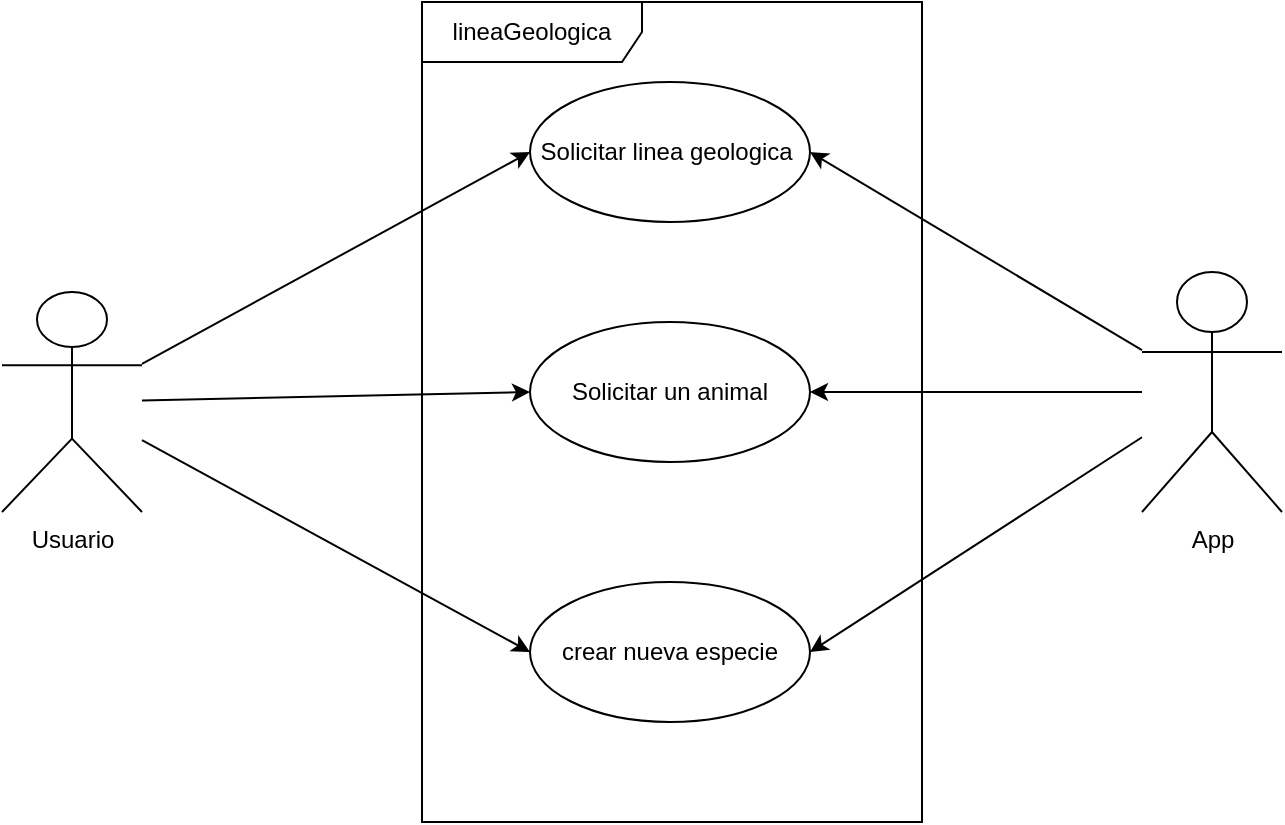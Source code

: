<mxfile>
    <diagram id="urfuZxkkjyQR2YwKc4hR" name="Página-1">
        <mxGraphModel dx="1839" dy="959" grid="1" gridSize="10" guides="1" tooltips="1" connect="1" arrows="1" fold="1" page="1" pageScale="1" pageWidth="827" pageHeight="1169" math="0" shadow="0">
            <root>
                <mxCell id="0"/>
                <mxCell id="1" parent="0"/>
                <mxCell id="7" style="edgeStyle=none;html=1;entryX=0;entryY=0.5;entryDx=0;entryDy=0;" edge="1" parent="1" source="2" target="4">
                    <mxGeometry relative="1" as="geometry"/>
                </mxCell>
                <mxCell id="8" style="edgeStyle=none;html=1;entryX=0;entryY=0.5;entryDx=0;entryDy=0;" edge="1" parent="1" source="2" target="5">
                    <mxGeometry relative="1" as="geometry"/>
                </mxCell>
                <mxCell id="9" style="edgeStyle=none;html=1;entryX=0;entryY=0.5;entryDx=0;entryDy=0;" edge="1" parent="1" source="2" target="6">
                    <mxGeometry relative="1" as="geometry"/>
                </mxCell>
                <mxCell id="2" value="Usuario" style="shape=umlActor;verticalLabelPosition=bottom;verticalAlign=top;html=1;" vertex="1" parent="1">
                    <mxGeometry x="80" y="505" width="70" height="110" as="geometry"/>
                </mxCell>
                <mxCell id="10" style="edgeStyle=none;html=1;entryX=1;entryY=0.5;entryDx=0;entryDy=0;" edge="1" parent="1" source="3" target="4">
                    <mxGeometry relative="1" as="geometry"/>
                </mxCell>
                <mxCell id="11" style="edgeStyle=none;html=1;entryX=1;entryY=0.5;entryDx=0;entryDy=0;" edge="1" parent="1" source="3" target="5">
                    <mxGeometry relative="1" as="geometry"/>
                </mxCell>
                <mxCell id="12" style="edgeStyle=none;html=1;entryX=1;entryY=0.5;entryDx=0;entryDy=0;" edge="1" parent="1" source="3" target="6">
                    <mxGeometry relative="1" as="geometry"/>
                </mxCell>
                <mxCell id="3" value="App" style="shape=umlActor;verticalLabelPosition=bottom;verticalAlign=top;html=1;" vertex="1" parent="1">
                    <mxGeometry x="650" y="495" width="70" height="120" as="geometry"/>
                </mxCell>
                <mxCell id="4" value="Solicitar linea geologica&amp;nbsp;" style="ellipse;whiteSpace=wrap;html=1;" vertex="1" parent="1">
                    <mxGeometry x="344" y="400" width="140" height="70" as="geometry"/>
                </mxCell>
                <mxCell id="5" value="Solicitar un animal" style="ellipse;whiteSpace=wrap;html=1;" vertex="1" parent="1">
                    <mxGeometry x="344" y="520" width="140" height="70" as="geometry"/>
                </mxCell>
                <mxCell id="6" value="crear nueva especie" style="ellipse;whiteSpace=wrap;html=1;" vertex="1" parent="1">
                    <mxGeometry x="344" y="650" width="140" height="70" as="geometry"/>
                </mxCell>
                <mxCell id="14" value="lineaGeologica" style="shape=umlFrame;whiteSpace=wrap;html=1;width=110;height=30;" vertex="1" parent="1">
                    <mxGeometry x="290" y="360" width="250" height="410" as="geometry"/>
                </mxCell>
            </root>
        </mxGraphModel>
    </diagram>
</mxfile>